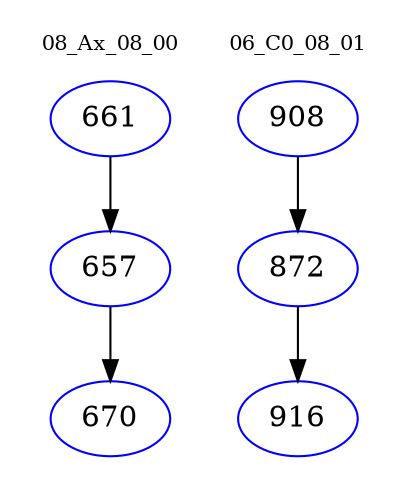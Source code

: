 digraph{
subgraph cluster_0 {
color = white
label = "08_Ax_08_00";
fontsize=10;
T0_661 [label="661", color="blue"]
T0_661 -> T0_657 [color="black"]
T0_657 [label="657", color="blue"]
T0_657 -> T0_670 [color="black"]
T0_670 [label="670", color="blue"]
}
subgraph cluster_1 {
color = white
label = "06_C0_08_01";
fontsize=10;
T1_908 [label="908", color="blue"]
T1_908 -> T1_872 [color="black"]
T1_872 [label="872", color="blue"]
T1_872 -> T1_916 [color="black"]
T1_916 [label="916", color="blue"]
}
}
